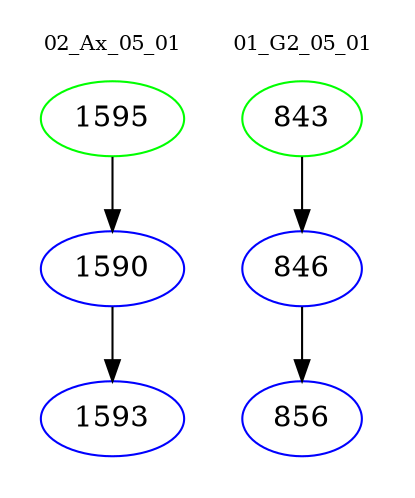 digraph{
subgraph cluster_0 {
color = white
label = "02_Ax_05_01";
fontsize=10;
T0_1595 [label="1595", color="green"]
T0_1595 -> T0_1590 [color="black"]
T0_1590 [label="1590", color="blue"]
T0_1590 -> T0_1593 [color="black"]
T0_1593 [label="1593", color="blue"]
}
subgraph cluster_1 {
color = white
label = "01_G2_05_01";
fontsize=10;
T1_843 [label="843", color="green"]
T1_843 -> T1_846 [color="black"]
T1_846 [label="846", color="blue"]
T1_846 -> T1_856 [color="black"]
T1_856 [label="856", color="blue"]
}
}
